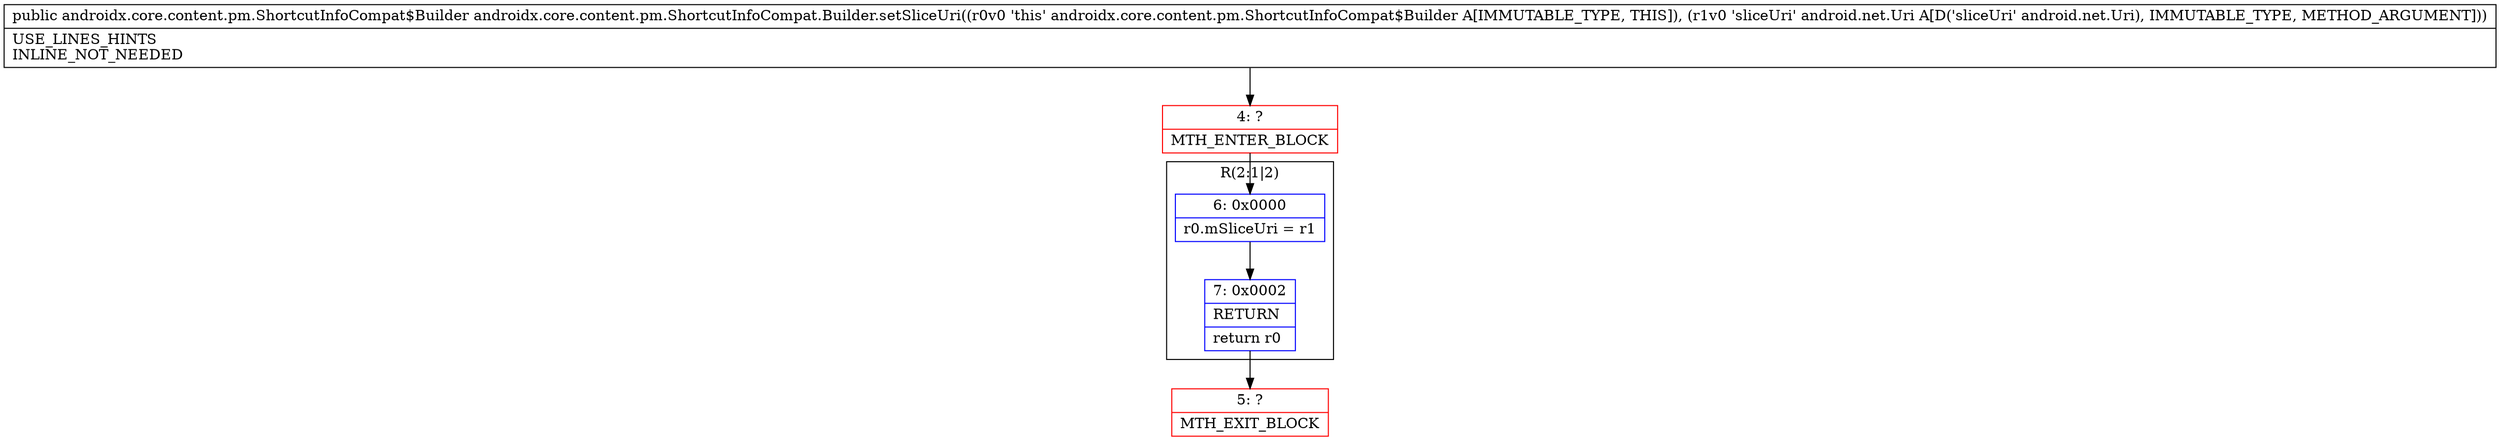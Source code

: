 digraph "CFG forandroidx.core.content.pm.ShortcutInfoCompat.Builder.setSliceUri(Landroid\/net\/Uri;)Landroidx\/core\/content\/pm\/ShortcutInfoCompat$Builder;" {
subgraph cluster_Region_1112818973 {
label = "R(2:1|2)";
node [shape=record,color=blue];
Node_6 [shape=record,label="{6\:\ 0x0000|r0.mSliceUri = r1\l}"];
Node_7 [shape=record,label="{7\:\ 0x0002|RETURN\l|return r0\l}"];
}
Node_4 [shape=record,color=red,label="{4\:\ ?|MTH_ENTER_BLOCK\l}"];
Node_5 [shape=record,color=red,label="{5\:\ ?|MTH_EXIT_BLOCK\l}"];
MethodNode[shape=record,label="{public androidx.core.content.pm.ShortcutInfoCompat$Builder androidx.core.content.pm.ShortcutInfoCompat.Builder.setSliceUri((r0v0 'this' androidx.core.content.pm.ShortcutInfoCompat$Builder A[IMMUTABLE_TYPE, THIS]), (r1v0 'sliceUri' android.net.Uri A[D('sliceUri' android.net.Uri), IMMUTABLE_TYPE, METHOD_ARGUMENT]))  | USE_LINES_HINTS\lINLINE_NOT_NEEDED\l}"];
MethodNode -> Node_4;Node_6 -> Node_7;
Node_7 -> Node_5;
Node_4 -> Node_6;
}

